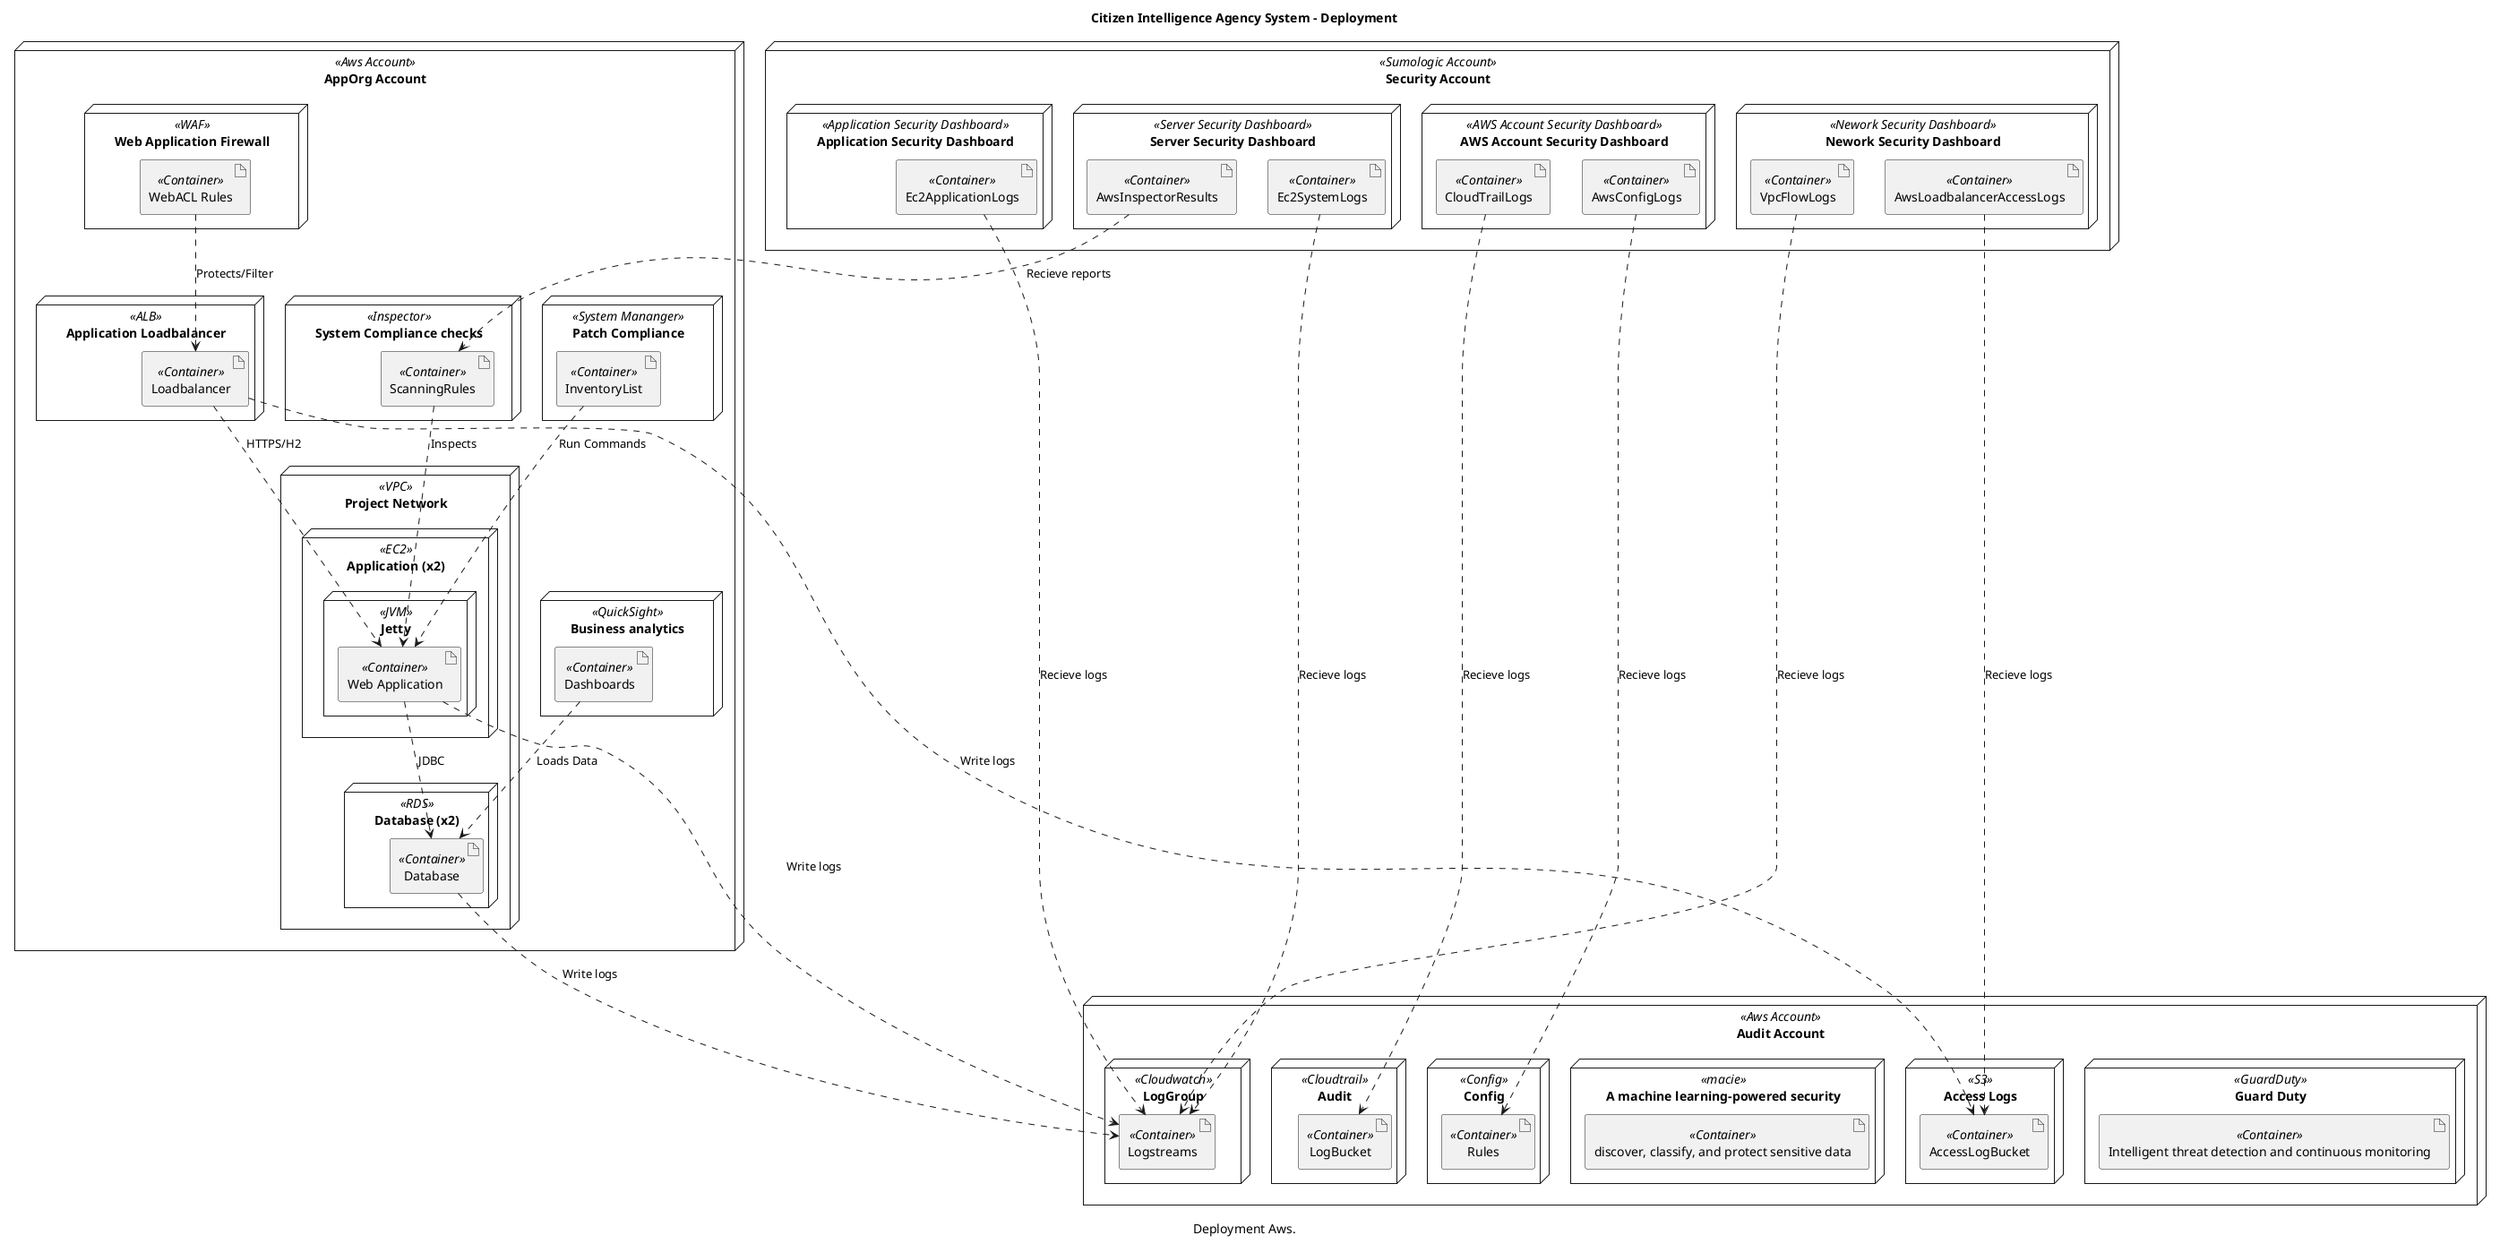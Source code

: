 @startuml
title Citizen Intelligence Agency System - Deployment
caption Deployment Aws.
node "AppOrg Account" <<Aws Account>> as 108 {
  node "Patch Compliance" <<System Mananger>> as 122 {
    artifact "InventoryList" <<Container>> as 124
  }
  node "System Compliance checks" <<Inspector>> as 118 {
    artifact "ScanningRules" <<Container>> as 120
  }
  node "Project Network" <<VPC>> as 109 {
    node "Database (x2)" <<RDS>> as 161 {
      artifact "Database" <<Container>> as 162
    }
    node "Application (x2)" <<EC2>> as 153 {
      node "Jetty" <<JVM>> as 154 {
        artifact "Web Application" <<Container>> as 155
      }
    }
  }
  node "Business analytics" <<QuickSight>> as 126 {
    artifact "Dashboards" <<Container>> as 128
  }
  node "Application Loadbalancer" <<ALB>> as 148 {
    artifact "Loadbalancer" <<Container>> as 149
  }
  node "Web Application Firewall" <<WAF>> as 110 {
    artifact "WebACL Rules" <<Container>> as 112
  }
}
node "Audit Account" <<Aws Account>> as 114 {
  node "Guard Duty" <<GuardDuty>> as 130 {
    artifact "Intelligent threat detection and continuous monitoring" <<Container>> as 132
  }
  node "Access Logs" <<S3>> as 144 {
    artifact "AccessLogBucket" <<Container>> as 146
  }
  node "A machine learning-powered security" <<macie>> as 133 {
    artifact "discover, classify, and protect sensitive data" <<Container>> as 135
  }
  node "LogGroup" <<Cloudwatch>> as 136 {
    artifact "Logstreams" <<Container>> as 138
  }
  node "Audit" <<Cloudtrail>> as 141 {
    artifact "LogBucket" <<Container>> as 143
  }
  node "Config" <<Config>> as 115 {
    artifact "Rules" <<Container>> as 117
  }
}
node "Security Account" <<Sumologic Account>> as 167 {
  node "Application Security Dashboard" <<Application Security Dashboard>> as 171 {
    artifact "Ec2ApplicationLogs" <<Container>> as 190
  }
  node "AWS Account Security Dashboard" <<AWS Account Security Dashboard>> as 170 {
    artifact "CloudTrailLogs" <<Container>> as 178
    artifact "AwsConfigLogs" <<Container>> as 182
  }
  node "Server Security Dashboard" <<Server Security Dashboard>> as 169 {
    artifact "Ec2SystemLogs" <<Container>> as 186
    artifact "AwsInspectorResults" <<Container>> as 194
  }
  node "Nework Security Dashboard" <<Nework Security Dashboard>> as 168 {
    artifact "VpcFlowLogs" <<Container>> as 174
    artifact "AwsLoadbalancerAccessLogs" <<Container>> as 198
  }
}
182 ..> 117 : Recieve logs
194 ..> 120 : Recieve reports
174 ..> 138 : Recieve logs
190 ..> 138 : Recieve logs
128 ..> 162 : Loads Data
155 ..> 162 : JDBC
149 ..> 146 : Write logs
112 ..> 149 : Protects/Filter
155 ..> 138 : Write logs
124 ..> 155 : Run Commands
162 ..> 138 : Write logs
186 ..> 138 : Recieve logs
198 ..> 146 : Recieve logs
120 ..> 155 : Inspects
178 ..> 143 : Recieve logs
149 ..> 155 : HTTPS/H2
@enduml